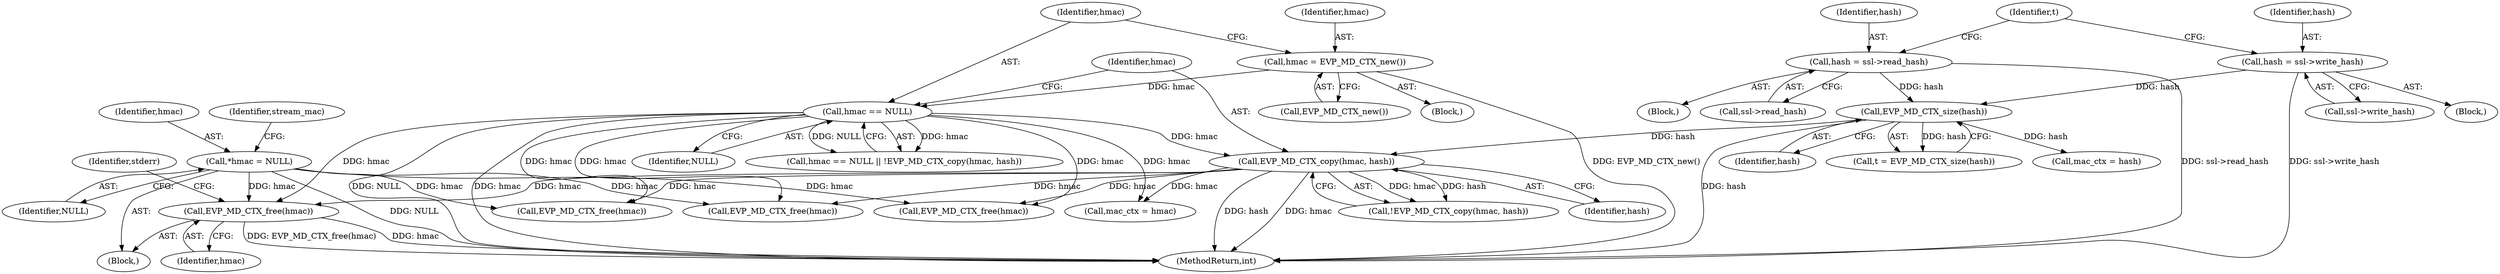 digraph "0_openssl_4ad93618d26a3ea23d36ad5498ff4f59eff3a4d2_3@API" {
"1000406" [label="(Call,EVP_MD_CTX_free(hmac))"];
"1000114" [label="(Call,*hmac = NULL)"];
"1000188" [label="(Call,hmac == NULL)"];
"1000183" [label="(Call,hmac = EVP_MD_CTX_new())"];
"1000192" [label="(Call,EVP_MD_CTX_copy(hmac, hash))"];
"1000166" [label="(Call,EVP_MD_CTX_size(hash))"];
"1000159" [label="(Call,hash = ssl->read_hash)"];
"1000145" [label="(Call,hash = ssl->write_hash)"];
"1000167" [label="(Identifier,hash)"];
"1000183" [label="(Call,hmac = EVP_MD_CTX_new())"];
"1000145" [label="(Call,hash = ssl->write_hash)"];
"1000506" [label="(MethodReturn,int)"];
"1000159" [label="(Call,hash = ssl->read_hash)"];
"1000137" [label="(Block,)"];
"1000151" [label="(Block,)"];
"1000189" [label="(Identifier,hmac)"];
"1000191" [label="(Call,!EVP_MD_CTX_copy(hmac, hash))"];
"1000198" [label="(Call,mac_ctx = hmac)"];
"1000194" [label="(Identifier,hash)"];
"1000115" [label="(Identifier,hmac)"];
"1000190" [label="(Identifier,NULL)"];
"1000121" [label="(Identifier,stream_mac)"];
"1000160" [label="(Identifier,hash)"];
"1000165" [label="(Identifier,t)"];
"1000166" [label="(Call,EVP_MD_CTX_size(hash))"];
"1000188" [label="(Call,hmac == NULL)"];
"1000187" [label="(Call,hmac == NULL || !EVP_MD_CTX_copy(hmac, hash))"];
"1000114" [label="(Call,*hmac = NULL)"];
"1000185" [label="(Call,EVP_MD_CTX_new())"];
"1000192" [label="(Call,EVP_MD_CTX_copy(hmac, hash))"];
"1000407" [label="(Identifier,hmac)"];
"1000147" [label="(Call,ssl->write_hash)"];
"1000406" [label="(Call,EVP_MD_CTX_free(hmac))"];
"1000164" [label="(Call,t = EVP_MD_CTX_size(hash))"];
"1000178" [label="(Call,mac_ctx = hash)"];
"1000146" [label="(Identifier,hash)"];
"1000116" [label="(Identifier,NULL)"];
"1000108" [label="(Block,)"];
"1000161" [label="(Call,ssl->read_hash)"];
"1000335" [label="(Call,EVP_MD_CTX_free(hmac))"];
"1000409" [label="(Identifier,stderr)"];
"1000193" [label="(Identifier,hmac)"];
"1000182" [label="(Block,)"];
"1000370" [label="(Call,EVP_MD_CTX_free(hmac))"];
"1000401" [label="(Call,EVP_MD_CTX_free(hmac))"];
"1000184" [label="(Identifier,hmac)"];
"1000406" -> "1000108"  [label="AST: "];
"1000406" -> "1000407"  [label="CFG: "];
"1000407" -> "1000406"  [label="AST: "];
"1000409" -> "1000406"  [label="CFG: "];
"1000406" -> "1000506"  [label="DDG: hmac"];
"1000406" -> "1000506"  [label="DDG: EVP_MD_CTX_free(hmac)"];
"1000114" -> "1000406"  [label="DDG: hmac"];
"1000188" -> "1000406"  [label="DDG: hmac"];
"1000192" -> "1000406"  [label="DDG: hmac"];
"1000114" -> "1000108"  [label="AST: "];
"1000114" -> "1000116"  [label="CFG: "];
"1000115" -> "1000114"  [label="AST: "];
"1000116" -> "1000114"  [label="AST: "];
"1000121" -> "1000114"  [label="CFG: "];
"1000114" -> "1000506"  [label="DDG: NULL"];
"1000114" -> "1000335"  [label="DDG: hmac"];
"1000114" -> "1000370"  [label="DDG: hmac"];
"1000114" -> "1000401"  [label="DDG: hmac"];
"1000188" -> "1000187"  [label="AST: "];
"1000188" -> "1000190"  [label="CFG: "];
"1000189" -> "1000188"  [label="AST: "];
"1000190" -> "1000188"  [label="AST: "];
"1000193" -> "1000188"  [label="CFG: "];
"1000187" -> "1000188"  [label="CFG: "];
"1000188" -> "1000506"  [label="DDG: NULL"];
"1000188" -> "1000506"  [label="DDG: hmac"];
"1000188" -> "1000187"  [label="DDG: hmac"];
"1000188" -> "1000187"  [label="DDG: NULL"];
"1000183" -> "1000188"  [label="DDG: hmac"];
"1000188" -> "1000192"  [label="DDG: hmac"];
"1000188" -> "1000198"  [label="DDG: hmac"];
"1000188" -> "1000335"  [label="DDG: hmac"];
"1000188" -> "1000370"  [label="DDG: hmac"];
"1000188" -> "1000401"  [label="DDG: hmac"];
"1000183" -> "1000182"  [label="AST: "];
"1000183" -> "1000185"  [label="CFG: "];
"1000184" -> "1000183"  [label="AST: "];
"1000185" -> "1000183"  [label="AST: "];
"1000189" -> "1000183"  [label="CFG: "];
"1000183" -> "1000506"  [label="DDG: EVP_MD_CTX_new()"];
"1000192" -> "1000191"  [label="AST: "];
"1000192" -> "1000194"  [label="CFG: "];
"1000193" -> "1000192"  [label="AST: "];
"1000194" -> "1000192"  [label="AST: "];
"1000191" -> "1000192"  [label="CFG: "];
"1000192" -> "1000506"  [label="DDG: hash"];
"1000192" -> "1000506"  [label="DDG: hmac"];
"1000192" -> "1000191"  [label="DDG: hmac"];
"1000192" -> "1000191"  [label="DDG: hash"];
"1000166" -> "1000192"  [label="DDG: hash"];
"1000192" -> "1000198"  [label="DDG: hmac"];
"1000192" -> "1000335"  [label="DDG: hmac"];
"1000192" -> "1000370"  [label="DDG: hmac"];
"1000192" -> "1000401"  [label="DDG: hmac"];
"1000166" -> "1000164"  [label="AST: "];
"1000166" -> "1000167"  [label="CFG: "];
"1000167" -> "1000166"  [label="AST: "];
"1000164" -> "1000166"  [label="CFG: "];
"1000166" -> "1000506"  [label="DDG: hash"];
"1000166" -> "1000164"  [label="DDG: hash"];
"1000159" -> "1000166"  [label="DDG: hash"];
"1000145" -> "1000166"  [label="DDG: hash"];
"1000166" -> "1000178"  [label="DDG: hash"];
"1000159" -> "1000151"  [label="AST: "];
"1000159" -> "1000161"  [label="CFG: "];
"1000160" -> "1000159"  [label="AST: "];
"1000161" -> "1000159"  [label="AST: "];
"1000165" -> "1000159"  [label="CFG: "];
"1000159" -> "1000506"  [label="DDG: ssl->read_hash"];
"1000145" -> "1000137"  [label="AST: "];
"1000145" -> "1000147"  [label="CFG: "];
"1000146" -> "1000145"  [label="AST: "];
"1000147" -> "1000145"  [label="AST: "];
"1000165" -> "1000145"  [label="CFG: "];
"1000145" -> "1000506"  [label="DDG: ssl->write_hash"];
}

